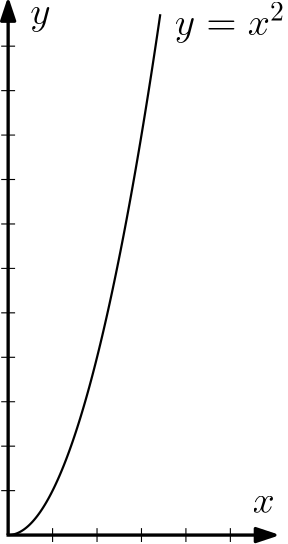 <?xml version="1.0"?>
<!DOCTYPE ipe SYSTEM "ipe.dtd">
<ipe version="70218" creator="Ipe 7.2.23">
<info created="D:20210223090741" modified="D:20210223091346"/>
<ipestyle name="basic">
<symbol name="arrow/arc(spx)">
<path stroke="sym-stroke" fill="sym-stroke" pen="sym-pen">
0 0 m
-1 0.333 l
-1 -0.333 l
h
</path>
</symbol>
<symbol name="arrow/farc(spx)">
<path stroke="sym-stroke" fill="white" pen="sym-pen">
0 0 m
-1 0.333 l
-1 -0.333 l
h
</path>
</symbol>
<symbol name="arrow/ptarc(spx)">
<path stroke="sym-stroke" fill="sym-stroke" pen="sym-pen">
0 0 m
-1 0.333 l
-0.8 0 l
-1 -0.333 l
h
</path>
</symbol>
<symbol name="arrow/fptarc(spx)">
<path stroke="sym-stroke" fill="white" pen="sym-pen">
0 0 m
-1 0.333 l
-0.8 0 l
-1 -0.333 l
h
</path>
</symbol>
<symbol name="mark/circle(sx)" transformations="translations">
<path fill="sym-stroke">
0.6 0 0 0.6 0 0 e
0.4 0 0 0.4 0 0 e
</path>
</symbol>
<symbol name="mark/disk(sx)" transformations="translations">
<path fill="sym-stroke">
0.6 0 0 0.6 0 0 e
</path>
</symbol>
<symbol name="mark/fdisk(sfx)" transformations="translations">
<group>
<path fill="sym-fill">
0.5 0 0 0.5 0 0 e
</path>
<path fill="sym-stroke" fillrule="eofill">
0.6 0 0 0.6 0 0 e
0.4 0 0 0.4 0 0 e
</path>
</group>
</symbol>
<symbol name="mark/box(sx)" transformations="translations">
<path fill="sym-stroke" fillrule="eofill">
-0.6 -0.6 m
0.6 -0.6 l
0.6 0.6 l
-0.6 0.6 l
h
-0.4 -0.4 m
0.4 -0.4 l
0.4 0.4 l
-0.4 0.4 l
h
</path>
</symbol>
<symbol name="mark/square(sx)" transformations="translations">
<path fill="sym-stroke">
-0.6 -0.6 m
0.6 -0.6 l
0.6 0.6 l
-0.6 0.6 l
h
</path>
</symbol>
<symbol name="mark/fsquare(sfx)" transformations="translations">
<group>
<path fill="sym-fill">
-0.5 -0.5 m
0.5 -0.5 l
0.5 0.5 l
-0.5 0.5 l
h
</path>
<path fill="sym-stroke" fillrule="eofill">
-0.6 -0.6 m
0.6 -0.6 l
0.6 0.6 l
-0.6 0.6 l
h
-0.4 -0.4 m
0.4 -0.4 l
0.4 0.4 l
-0.4 0.4 l
h
</path>
</group>
</symbol>
<symbol name="mark/cross(sx)" transformations="translations">
<group>
<path fill="sym-stroke">
-0.43 -0.57 m
0.57 0.43 l
0.43 0.57 l
-0.57 -0.43 l
h
</path>
<path fill="sym-stroke">
-0.43 0.57 m
0.57 -0.43 l
0.43 -0.57 l
-0.57 0.43 l
h
</path>
</group>
</symbol>
<symbol name="arrow/fnormal(spx)">
<path stroke="sym-stroke" fill="white" pen="sym-pen">
0 0 m
-1 0.333 l
-1 -0.333 l
h
</path>
</symbol>
<symbol name="arrow/pointed(spx)">
<path stroke="sym-stroke" fill="sym-stroke" pen="sym-pen">
0 0 m
-1 0.333 l
-0.8 0 l
-1 -0.333 l
h
</path>
</symbol>
<symbol name="arrow/fpointed(spx)">
<path stroke="sym-stroke" fill="white" pen="sym-pen">
0 0 m
-1 0.333 l
-0.8 0 l
-1 -0.333 l
h
</path>
</symbol>
<symbol name="arrow/linear(spx)">
<path stroke="sym-stroke" pen="sym-pen">
-1 0.333 m
0 0 l
-1 -0.333 l
</path>
</symbol>
<symbol name="arrow/fdouble(spx)">
<path stroke="sym-stroke" fill="white" pen="sym-pen">
0 0 m
-1 0.333 l
-1 -0.333 l
h
-1 0 m
-2 0.333 l
-2 -0.333 l
h
</path>
</symbol>
<symbol name="arrow/double(spx)">
<path stroke="sym-stroke" fill="sym-stroke" pen="sym-pen">
0 0 m
-1 0.333 l
-1 -0.333 l
h
-1 0 m
-2 0.333 l
-2 -0.333 l
h
</path>
</symbol>
<symbol name="arrow/mid-normal(spx)">
<path stroke="sym-stroke" fill="sym-stroke" pen="sym-pen">
0.5 0 m
-0.5 0.333 l
-0.5 -0.333 l
h
</path>
</symbol>
<symbol name="arrow/mid-fnormal(spx)">
<path stroke="sym-stroke" fill="white" pen="sym-pen">
0.5 0 m
-0.5 0.333 l
-0.5 -0.333 l
h
</path>
</symbol>
<symbol name="arrow/mid-pointed(spx)">
<path stroke="sym-stroke" fill="sym-stroke" pen="sym-pen">
0.5 0 m
-0.5 0.333 l
-0.3 0 l
-0.5 -0.333 l
h
</path>
</symbol>
<symbol name="arrow/mid-fpointed(spx)">
<path stroke="sym-stroke" fill="white" pen="sym-pen">
0.5 0 m
-0.5 0.333 l
-0.3 0 l
-0.5 -0.333 l
h
</path>
</symbol>
<symbol name="arrow/mid-double(spx)">
<path stroke="sym-stroke" fill="sym-stroke" pen="sym-pen">
1 0 m
0 0.333 l
0 -0.333 l
h
0 0 m
-1 0.333 l
-1 -0.333 l
h
</path>
</symbol>
<symbol name="arrow/mid-fdouble(spx)">
<path stroke="sym-stroke" fill="white" pen="sym-pen">
1 0 m
0 0.333 l
0 -0.333 l
h
0 0 m
-1 0.333 l
-1 -0.333 l
h
</path>
</symbol>
<anglesize name="22.5 deg" value="22.5"/>
<anglesize name="30 deg" value="30"/>
<anglesize name="45 deg" value="45"/>
<anglesize name="60 deg" value="60"/>
<anglesize name="90 deg" value="90"/>
<arrowsize name="large" value="10"/>
<arrowsize name="small" value="5"/>
<arrowsize name="tiny" value="3"/>
<color name="blue" value="0 0 1"/>
<color name="brown" value="0.647 0.165 0.165"/>
<color name="darkblue" value="0 0 0.545"/>
<color name="darkcyan" value="0 0.545 0.545"/>
<color name="darkgray" value="0.663"/>
<color name="darkgreen" value="0 0.392 0"/>
<color name="darkmagenta" value="0.545 0 0.545"/>
<color name="darkorange" value="1 0.549 0"/>
<color name="darkred" value="0.545 0 0"/>
<color name="gold" value="1 0.843 0"/>
<color name="gray" value="0.745"/>
<color name="green" value="0 1 0"/>
<color name="lightblue" value="0.678 0.847 0.902"/>
<color name="lightcyan" value="0.878 1 1"/>
<color name="lightgray" value="0.827"/>
<color name="lightgreen" value="0.565 0.933 0.565"/>
<color name="lightyellow" value="1 1 0.878"/>
<color name="navy" value="0 0 0.502"/>
<color name="orange" value="1 0.647 0"/>
<color name="pink" value="1 0.753 0.796"/>
<color name="purple" value="0.627 0.125 0.941"/>
<color name="red" value="1 0 0"/>
<color name="seagreen" value="0.18 0.545 0.341"/>
<color name="turquoise" value="0.251 0.878 0.816"/>
<color name="violet" value="0.933 0.51 0.933"/>
<color name="yellow" value="1 1 0"/>
<dashstyle name="dash dot dotted" value="[4 2 1 2 1 2] 0"/>
<dashstyle name="dash dotted" value="[4 2 1 2] 0"/>
<dashstyle name="dashed" value="[4] 0"/>
<dashstyle name="dotted" value="[1 3] 0"/>
<gridsize name="10 pts (~3.5 mm)" value="10"/>
<gridsize name="14 pts (~5 mm)" value="14"/>
<gridsize name="16 pts (~6 mm)" value="16"/>
<gridsize name="20 pts (~7 mm)" value="20"/>
<gridsize name="28 pts (~10 mm)" value="28"/>
<gridsize name="32 pts (~12 mm)" value="32"/>
<gridsize name="4 pts" value="4"/>
<gridsize name="56 pts (~20 mm)" value="56"/>
<gridsize name="8 pts (~3 mm)" value="8"/>
<opacity name="10%" value="0.1"/>
<opacity name="30%" value="0.3"/>
<opacity name="50%" value="0.5"/>
<opacity name="75%" value="0.75"/>
<pen name="fat" value="1.2"/>
<pen name="heavier" value="0.8"/>
<pen name="ultrafat" value="2"/>
<symbolsize name="large" value="5"/>
<symbolsize name="small" value="2"/>
<symbolsize name="tiny" value="1.1"/>
<textsize name="Huge" value="\Huge"/>
<textsize name="LARGE" value="\LARGE"/>
<textsize name="Large" value="\Large"/>
<textsize name="footnote" value="\footnotesize"/>
<textsize name="huge" value="\huge"/>
<textsize name="large" value="\large"/>
<textsize name="small" value="\small"/>
<textsize name="tiny" value="\tiny"/>
<textstyle name="center" begin="\begin{center}" end="\end{center}"/>
<textstyle name="item" begin="\begin{itemize}\item{}" end="\end{itemize}"/>
<textstyle name="itemize" begin="\begin{itemize}" end="\end{itemize}"/>
<tiling name="falling" angle="-60" step="4" width="1"/>
<tiling name="rising" angle="30" step="4" width="1"/>
</ipestyle>
<page>
<layer name="alpha"/>
<view layers="alpha" active="alpha"/>
<path layer="alpha" matrix="0.855835 0 0 0.732454 18.4531 154.107" stroke="black" pen="heavier">
128 576 m
128.215 576
128.431 576.009
128.646 576.026 c
128.862 576.044
129.077 576.07
129.293 576.104 c
129.508 576.139
129.724 576.183
129.939 576.235 c
130.155 576.287
130.37 576.348
130.586 576.418 c
130.801 576.488
131.017 576.566
131.232 576.653 c
131.448 576.74
131.663 576.836
131.879 576.94 c
132.094 577.045
132.31 577.158
132.525 577.28 c
132.741 577.402
132.956 577.532
133.172 577.672 c
133.387 577.811
133.603 577.959
133.818 578.116 c
134.034 578.272
134.249 578.438
134.465 578.612 c
134.68 578.786
134.896 578.969
135.111 579.16 c
135.327 579.352
135.542 579.552
135.758 579.761 c
135.973 579.97
136.189 580.188
136.404 580.414 c
136.62 580.641
136.835 580.876
137.051 581.119 c
137.266 581.363
137.481 581.616
137.697 581.877 c
137.912 582.138
138.128 582.408
138.343 582.687 c
138.559 582.965
138.774 583.253
138.99 583.549 c
139.205 583.845
139.421 584.149
139.636 584.463 c
139.852 584.776
140.067 585.098
140.283 585.429 c
140.498 585.76
140.714 586.1
140.929 586.448 c
141.145 586.796
141.36 587.153
141.576 587.519 c
141.791 587.885
142.007 588.259
142.222 588.642 c
142.438 589.025
142.653 589.417
142.869 589.817 c
143.084 590.218
143.3 590.627
143.515 591.045 c
143.731 591.463
143.946 591.89
144.162 592.325 c
144.377 592.76
144.593 593.204
144.808 593.657 c
145.024 594.11
145.239 594.571
145.455 595.041 c
145.67 595.511
145.886 595.99
146.101 596.478 c
146.316 596.965
146.532 597.462
146.747 597.967 c
146.963 598.472
147.178 598.985
147.394 599.508 c
147.609 600.03
147.825 600.561
148.04 601.101 c
148.256 601.641
148.471 602.189
148.687 602.747 c
148.902 603.304
149.118 603.87
149.333 604.444 c
149.549 605.019
149.764 605.602
149.98 606.194 c
150.195 606.787
150.411 607.387
150.626 607.997 c
150.842 608.606
151.057 609.224
151.273 609.851 c
151.488 610.478
151.704 611.114
151.919 611.758 c
152.135 612.402
152.35 613.055
152.566 613.717 c
152.781 614.379
152.997 615.049
153.212 615.728 c
153.428 616.407
153.643 617.095
153.859 617.792 c
154.074 618.488
154.29 619.193
154.505 619.907 c
154.721 620.621
154.936 621.344
155.152 622.075 c
155.367 622.807
155.582 623.547
155.798 624.295 c
156.013 625.044
156.229 625.802
156.444 626.568 c
156.66 627.334
156.875 628.109
157.091 628.893 c
157.306 629.676
157.522 630.468
157.737 631.269 c
157.953 632.07
158.168 632.88
158.384 633.699 c
158.599 634.517
158.815 635.344
159.03 636.18 c
159.246 637.016
159.461 637.86
159.677 638.714 c
159.892 639.567
160.108 640.429
160.323 641.299 c
160.539 642.17
160.754 643.049
160.97 643.938 c
161.185 644.826
161.401 645.722
161.616 646.628 c
161.832 647.533
162.047 648.448
162.263 649.37 c
162.478 650.293
162.694 651.225
162.909 652.165 c
163.125 653.106
163.34 654.055
163.556 655.012 c
163.771 655.97
163.987 656.937
164.202 657.912 c
164.418 658.887
164.633 659.871
164.848 660.863 c
165.064 661.856
165.279 662.857
165.495 663.867 c
165.71 664.877
165.926 665.896
166.141 666.923 c
166.357 667.95
166.572 668.986
166.788 670.031 c
167.003 671.076
167.219 672.13
167.434 673.192 c
167.65 674.254
167.865 675.325
168.081 676.404 c
168.296 677.484
168.512 678.572
168.727 679.669 c
168.943 680.766
169.158 681.872
169.374 682.987 c
169.589 684.101
169.805 685.224
170.02 686.356 c
170.236 687.488
170.451 688.629
170.667 689.778 c
170.882 690.927
171.098 692.085
171.313 693.252 c
171.529 694.418
171.744 695.594
171.96 696.778 c
172.175 697.962
172.391 699.155
172.606 700.356 c
172.822 701.558
173.037 702.768
173.253 703.987 c
173.468 705.206
173.684 706.433
173.899 707.67 c
174.114 708.906
174.33 710.151
174.545 711.405 c
174.761 712.659
174.976 713.921
175.192 715.192 c
175.407 716.463
175.623 717.743
175.838 719.032 c
176.054 720.321
176.269 721.618
176.485 722.924 c
176.7 724.23
176.916 725.544
177.131 726.868 c
177.347 728.191
177.562 729.523
177.778 730.864 c
177.993 732.205
178.209 733.555
178.424 734.913 c
178.64 736.271
178.855 737.638
179.071 739.014 c
179.286 740.389
179.502 741.774
179.717 743.167 c
179.933 744.56
180.148 745.961
180.364 747.372 c
180.579 748.782
180.795 750.202
181.01 751.629 c
181.226 753.057
181.441 754.494
181.657 755.939 c
181.872 757.384
182.088 758.838
182.303 760.301 c
182.519 761.764
182.734 763.235
182.949 764.715 c
183.165 766.196
183.38 767.684
183.596 769.182 c
183.811 770.679
184.027 772.186
184.242 773.701 c
184.458 775.216
184.673 776.739
184.889 778.272 c
185.104 779.804
185.32 781.345
185.535 782.895 c
185.751 784.445
185.966 786.003
186.182 787.57 c
186.397 789.137
186.613 790.713
186.828 792.298 c
187.044 793.883
187.259 795.476
187.475 797.078 c
187.69 798.68
187.906 800.291
188.121 801.91 c
188.337 803.529
188.552 805.158
188.768 806.794 c
188.983 808.431
189.199 810.077
189.414 811.731 c
189.63 813.385
189.845 815.048
190.061 816.72 c
190.276 818.392
190.492 820.072
190.707 821.761 c
190.923 823.45
191.138 825.148
191.354 826.854 c
191.569 828.561
191.785 830.276
192 832 c
</path>
<path matrix="0.503092 0 0 0.0153814 63.0106 567.14" stroke="black" pen="fat" arrow="normal/normal">
128 576 m
320 576 l
</path>
<path stroke="black">
144 578.5 m
144 573.5 l
</path>
<path stroke="black">
160 578.5 m
160 573.5 l
</path>
<path stroke="black">
176 578.5 m
176 573.5 l
</path>
<path stroke="black">
192 578.5 m
192 573.5 l
</path>
<path stroke="black">
208 578.5 m
208 573.5 l
</path>
<path stroke="black" pen="fat" arrow="normal/normal">
128 576 m
128 768 l
</path>
<path stroke="black">
130.5 592 m
125.5 592 l
</path>
<path stroke="black">
130.5 608 m
125.5 608 l
</path>
<path stroke="black">
130.5 624 m
125.5 624 l
</path>
<path stroke="black">
130.5 640 m
125.5 640 l
</path>
<path stroke="black">
130.5 656 m
125.5 656 l
</path>
<path stroke="black">
130.5 672 m
125.5 672 l
</path>
<path stroke="black">
130.5 688 m
125.5 688 l
</path>
<path stroke="black">
130.5 704 m
125.5 704 l
</path>
<path stroke="black">
130.5 720 m
125.5 720 l
</path>
<path stroke="black">
130.5 736 m
125.5 736 l
</path>
<path stroke="black">
130.5 752 m
125.5 752 l
</path>
<text transformations="translations" pos="136 760" stroke="black" type="label" width="7.364" height="6.176" depth="2.79" valign="baseline" size="Large">$y$</text>
<text transformations="translations" pos="216 584" stroke="black" type="label" width="7.982" height="6.177" depth="0" valign="baseline" size="Large">$x$</text>
<text matrix="1 0 0 1 -4 -4" transformations="translations" pos="192 760" stroke="black" type="label" width="39.721" height="11.626" depth="2.79" valign="baseline" size="Large">$y = x^2$</text>
</page>
</ipe>
